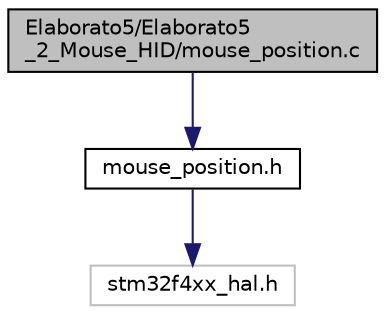 digraph "Elaborato5/Elaborato5_2_Mouse_HID/mouse_position.c"
{
  edge [fontname="Helvetica",fontsize="10",labelfontname="Helvetica",labelfontsize="10"];
  node [fontname="Helvetica",fontsize="10",shape=record];
  Node0 [label="Elaborato5/Elaborato5\l_2_Mouse_HID/mouse_position.c",height=0.2,width=0.4,color="black", fillcolor="grey75", style="filled", fontcolor="black"];
  Node0 -> Node1 [color="midnightblue",fontsize="10",style="solid",fontname="Helvetica"];
  Node1 [label="mouse_position.h",height=0.2,width=0.4,color="black", fillcolor="white", style="filled",URL="$mouse__position_8h.html",tooltip="Libreria per gestione puntatore di un mouse. "];
  Node1 -> Node2 [color="midnightblue",fontsize="10",style="solid",fontname="Helvetica"];
  Node2 [label="stm32f4xx_hal.h",height=0.2,width=0.4,color="grey75", fillcolor="white", style="filled"];
}
